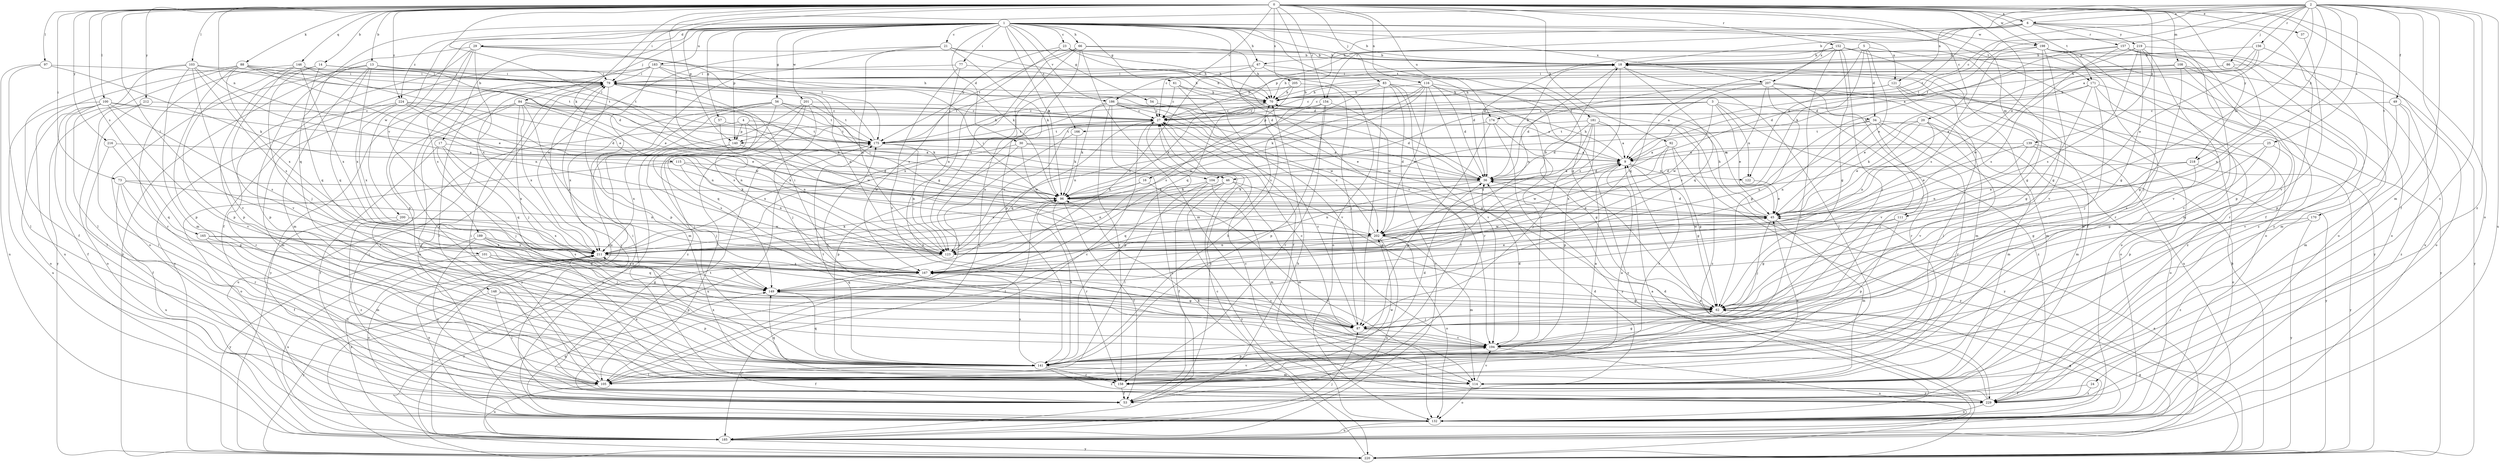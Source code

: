 strict digraph  {
0;
1;
2;
3;
4;
5;
6;
9;
13;
14;
16;
17;
18;
20;
21;
23;
24;
25;
27;
29;
30;
34;
36;
37;
45;
46;
49;
53;
54;
56;
57;
61;
62;
66;
67;
70;
73;
77;
79;
83;
84;
86;
87;
88;
92;
96;
97;
100;
101;
103;
104;
105;
108;
111;
114;
115;
116;
121;
122;
123;
132;
139;
140;
141;
146;
148;
149;
152;
154;
156;
157;
158;
165;
166;
167;
170;
171;
174;
175;
181;
183;
185;
186;
189;
194;
198;
200;
201;
202;
205;
207;
211;
212;
216;
218;
219;
220;
224;
229;
0 -> 6  [label=a];
0 -> 13  [label=b];
0 -> 14  [label=b];
0 -> 16  [label=b];
0 -> 20  [label=c];
0 -> 37  [label=e];
0 -> 45  [label=e];
0 -> 46  [label=f];
0 -> 73  [label=i];
0 -> 83  [label=j];
0 -> 88  [label=k];
0 -> 92  [label=k];
0 -> 96  [label=k];
0 -> 97  [label=l];
0 -> 100  [label=l];
0 -> 101  [label=l];
0 -> 103  [label=l];
0 -> 104  [label=l];
0 -> 108  [label=m];
0 -> 111  [label=m];
0 -> 115  [label=n];
0 -> 116  [label=n];
0 -> 132  [label=o];
0 -> 139  [label=p];
0 -> 140  [label=p];
0 -> 146  [label=q];
0 -> 152  [label=r];
0 -> 154  [label=r];
0 -> 165  [label=s];
0 -> 170  [label=t];
0 -> 171  [label=t];
0 -> 181  [label=u];
0 -> 186  [label=v];
0 -> 198  [label=w];
0 -> 205  [label=x];
0 -> 212  [label=y];
0 -> 216  [label=y];
0 -> 218  [label=y];
0 -> 224  [label=z];
1 -> 17  [label=b];
1 -> 18  [label=b];
1 -> 21  [label=c];
1 -> 23  [label=c];
1 -> 29  [label=d];
1 -> 30  [label=d];
1 -> 54  [label=g];
1 -> 56  [label=g];
1 -> 57  [label=g];
1 -> 61  [label=g];
1 -> 62  [label=g];
1 -> 66  [label=h];
1 -> 67  [label=h];
1 -> 77  [label=i];
1 -> 84  [label=j];
1 -> 96  [label=k];
1 -> 121  [label=n];
1 -> 140  [label=p];
1 -> 148  [label=q];
1 -> 166  [label=s];
1 -> 171  [label=t];
1 -> 174  [label=t];
1 -> 183  [label=u];
1 -> 186  [label=v];
1 -> 189  [label=v];
1 -> 194  [label=v];
1 -> 198  [label=w];
1 -> 200  [label=w];
1 -> 201  [label=w];
1 -> 207  [label=x];
1 -> 224  [label=z];
2 -> 6  [label=a];
2 -> 9  [label=a];
2 -> 24  [label=c];
2 -> 25  [label=c];
2 -> 27  [label=c];
2 -> 45  [label=e];
2 -> 46  [label=f];
2 -> 49  [label=f];
2 -> 53  [label=f];
2 -> 79  [label=i];
2 -> 86  [label=j];
2 -> 104  [label=l];
2 -> 111  [label=m];
2 -> 114  [label=m];
2 -> 121  [label=n];
2 -> 154  [label=r];
2 -> 156  [label=r];
2 -> 185  [label=u];
2 -> 218  [label=y];
2 -> 229  [label=z];
3 -> 34  [label=d];
3 -> 45  [label=e];
3 -> 122  [label=n];
3 -> 140  [label=p];
3 -> 166  [label=s];
3 -> 174  [label=t];
3 -> 202  [label=w];
3 -> 229  [label=z];
4 -> 87  [label=j];
4 -> 140  [label=p];
4 -> 175  [label=t];
4 -> 185  [label=u];
4 -> 202  [label=w];
5 -> 27  [label=c];
5 -> 34  [label=d];
5 -> 45  [label=e];
5 -> 62  [label=g];
5 -> 67  [label=h];
5 -> 96  [label=k];
5 -> 122  [label=n];
6 -> 18  [label=b];
6 -> 53  [label=f];
6 -> 140  [label=p];
6 -> 141  [label=p];
6 -> 157  [label=r];
6 -> 175  [label=t];
6 -> 207  [label=x];
6 -> 219  [label=y];
9 -> 36  [label=d];
9 -> 62  [label=g];
9 -> 70  [label=h];
9 -> 122  [label=n];
9 -> 202  [label=w];
13 -> 70  [label=h];
13 -> 79  [label=i];
13 -> 114  [label=m];
13 -> 132  [label=o];
13 -> 141  [label=p];
13 -> 149  [label=q];
13 -> 175  [label=t];
13 -> 211  [label=x];
14 -> 45  [label=e];
14 -> 79  [label=i];
14 -> 87  [label=j];
14 -> 141  [label=p];
14 -> 149  [label=q];
16 -> 96  [label=k];
16 -> 132  [label=o];
16 -> 211  [label=x];
17 -> 9  [label=a];
17 -> 53  [label=f];
17 -> 87  [label=j];
17 -> 149  [label=q];
17 -> 211  [label=x];
18 -> 79  [label=i];
18 -> 105  [label=l];
18 -> 123  [label=n];
18 -> 132  [label=o];
18 -> 149  [label=q];
18 -> 167  [label=s];
20 -> 45  [label=e];
20 -> 96  [label=k];
20 -> 114  [label=m];
20 -> 123  [label=n];
20 -> 175  [label=t];
20 -> 194  [label=v];
21 -> 18  [label=b];
21 -> 70  [label=h];
21 -> 96  [label=k];
21 -> 123  [label=n];
21 -> 185  [label=u];
21 -> 211  [label=x];
23 -> 18  [label=b];
23 -> 36  [label=d];
23 -> 62  [label=g];
23 -> 70  [label=h];
23 -> 167  [label=s];
24 -> 53  [label=f];
24 -> 229  [label=z];
25 -> 9  [label=a];
25 -> 62  [label=g];
25 -> 141  [label=p];
25 -> 167  [label=s];
27 -> 18  [label=b];
27 -> 141  [label=p];
27 -> 149  [label=q];
27 -> 175  [label=t];
29 -> 18  [label=b];
29 -> 53  [label=f];
29 -> 96  [label=k];
29 -> 141  [label=p];
29 -> 167  [label=s];
29 -> 175  [label=t];
29 -> 211  [label=x];
29 -> 220  [label=y];
30 -> 9  [label=a];
30 -> 36  [label=d];
30 -> 141  [label=p];
30 -> 202  [label=w];
30 -> 211  [label=x];
34 -> 87  [label=j];
34 -> 114  [label=m];
34 -> 123  [label=n];
34 -> 132  [label=o];
34 -> 158  [label=r];
34 -> 175  [label=t];
34 -> 211  [label=x];
36 -> 9  [label=a];
36 -> 18  [label=b];
36 -> 96  [label=k];
36 -> 123  [label=n];
37 -> 194  [label=v];
45 -> 36  [label=d];
45 -> 70  [label=h];
45 -> 79  [label=i];
45 -> 87  [label=j];
45 -> 114  [label=m];
45 -> 202  [label=w];
46 -> 62  [label=g];
46 -> 96  [label=k];
46 -> 114  [label=m];
46 -> 123  [label=n];
46 -> 149  [label=q];
46 -> 220  [label=y];
49 -> 27  [label=c];
49 -> 114  [label=m];
49 -> 194  [label=v];
49 -> 229  [label=z];
53 -> 27  [label=c];
53 -> 36  [label=d];
53 -> 79  [label=i];
53 -> 175  [label=t];
54 -> 27  [label=c];
54 -> 36  [label=d];
56 -> 27  [label=c];
56 -> 96  [label=k];
56 -> 132  [label=o];
56 -> 149  [label=q];
56 -> 175  [label=t];
56 -> 211  [label=x];
56 -> 220  [label=y];
57 -> 123  [label=n];
57 -> 175  [label=t];
61 -> 27  [label=c];
61 -> 53  [label=f];
61 -> 70  [label=h];
61 -> 194  [label=v];
62 -> 87  [label=j];
66 -> 18  [label=b];
66 -> 70  [label=h];
66 -> 114  [label=m];
66 -> 123  [label=n];
66 -> 141  [label=p];
66 -> 175  [label=t];
66 -> 185  [label=u];
67 -> 36  [label=d];
67 -> 79  [label=i];
67 -> 132  [label=o];
67 -> 149  [label=q];
67 -> 167  [label=s];
70 -> 27  [label=c];
70 -> 96  [label=k];
73 -> 62  [label=g];
73 -> 96  [label=k];
73 -> 123  [label=n];
73 -> 158  [label=r];
73 -> 185  [label=u];
77 -> 70  [label=h];
77 -> 79  [label=i];
77 -> 123  [label=n];
77 -> 194  [label=v];
79 -> 70  [label=h];
79 -> 105  [label=l];
79 -> 114  [label=m];
79 -> 132  [label=o];
79 -> 167  [label=s];
79 -> 220  [label=y];
83 -> 45  [label=e];
83 -> 53  [label=f];
83 -> 70  [label=h];
83 -> 87  [label=j];
83 -> 167  [label=s];
83 -> 175  [label=t];
83 -> 185  [label=u];
83 -> 194  [label=v];
84 -> 27  [label=c];
84 -> 87  [label=j];
84 -> 96  [label=k];
84 -> 105  [label=l];
84 -> 123  [label=n];
84 -> 158  [label=r];
84 -> 167  [label=s];
84 -> 211  [label=x];
86 -> 70  [label=h];
86 -> 79  [label=i];
86 -> 123  [label=n];
86 -> 132  [label=o];
87 -> 27  [label=c];
87 -> 167  [label=s];
87 -> 194  [label=v];
88 -> 36  [label=d];
88 -> 45  [label=e];
88 -> 79  [label=i];
88 -> 141  [label=p];
88 -> 175  [label=t];
88 -> 185  [label=u];
88 -> 211  [label=x];
88 -> 220  [label=y];
92 -> 9  [label=a];
92 -> 62  [label=g];
92 -> 158  [label=r];
92 -> 211  [label=x];
92 -> 220  [label=y];
96 -> 45  [label=e];
96 -> 53  [label=f];
96 -> 79  [label=i];
96 -> 105  [label=l];
96 -> 158  [label=r];
97 -> 79  [label=i];
97 -> 96  [label=k];
97 -> 105  [label=l];
97 -> 185  [label=u];
100 -> 27  [label=c];
100 -> 36  [label=d];
100 -> 53  [label=f];
100 -> 105  [label=l];
100 -> 132  [label=o];
100 -> 167  [label=s];
100 -> 185  [label=u];
100 -> 194  [label=v];
101 -> 62  [label=g];
101 -> 141  [label=p];
101 -> 149  [label=q];
101 -> 167  [label=s];
101 -> 185  [label=u];
103 -> 53  [label=f];
103 -> 79  [label=i];
103 -> 105  [label=l];
103 -> 114  [label=m];
103 -> 123  [label=n];
103 -> 167  [label=s];
103 -> 175  [label=t];
103 -> 194  [label=v];
104 -> 53  [label=f];
104 -> 96  [label=k];
104 -> 105  [label=l];
104 -> 114  [label=m];
105 -> 9  [label=a];
105 -> 27  [label=c];
105 -> 45  [label=e];
105 -> 79  [label=i];
105 -> 185  [label=u];
105 -> 194  [label=v];
108 -> 36  [label=d];
108 -> 62  [label=g];
108 -> 79  [label=i];
108 -> 114  [label=m];
108 -> 194  [label=v];
108 -> 202  [label=w];
108 -> 220  [label=y];
111 -> 62  [label=g];
111 -> 141  [label=p];
111 -> 202  [label=w];
114 -> 132  [label=o];
114 -> 194  [label=v];
115 -> 36  [label=d];
115 -> 96  [label=k];
115 -> 123  [label=n];
115 -> 132  [label=o];
116 -> 27  [label=c];
116 -> 36  [label=d];
116 -> 70  [label=h];
116 -> 96  [label=k];
116 -> 158  [label=r];
116 -> 194  [label=v];
116 -> 202  [label=w];
116 -> 211  [label=x];
116 -> 220  [label=y];
121 -> 27  [label=c];
121 -> 70  [label=h];
121 -> 105  [label=l];
121 -> 114  [label=m];
121 -> 132  [label=o];
122 -> 45  [label=e];
123 -> 27  [label=c];
123 -> 220  [label=y];
132 -> 9  [label=a];
132 -> 62  [label=g];
132 -> 70  [label=h];
132 -> 79  [label=i];
132 -> 149  [label=q];
132 -> 185  [label=u];
132 -> 211  [label=x];
139 -> 9  [label=a];
139 -> 45  [label=e];
139 -> 123  [label=n];
139 -> 132  [label=o];
139 -> 220  [label=y];
140 -> 87  [label=j];
140 -> 167  [label=s];
140 -> 202  [label=w];
140 -> 211  [label=x];
141 -> 9  [label=a];
141 -> 36  [label=d];
141 -> 53  [label=f];
141 -> 70  [label=h];
141 -> 96  [label=k];
141 -> 105  [label=l];
141 -> 114  [label=m];
141 -> 149  [label=q];
141 -> 158  [label=r];
141 -> 167  [label=s];
141 -> 175  [label=t];
141 -> 211  [label=x];
141 -> 229  [label=z];
146 -> 45  [label=e];
146 -> 79  [label=i];
146 -> 141  [label=p];
146 -> 158  [label=r];
146 -> 194  [label=v];
146 -> 211  [label=x];
148 -> 62  [label=g];
148 -> 105  [label=l];
148 -> 141  [label=p];
148 -> 220  [label=y];
149 -> 62  [label=g];
152 -> 18  [label=b];
152 -> 36  [label=d];
152 -> 53  [label=f];
152 -> 62  [label=g];
152 -> 87  [label=j];
152 -> 105  [label=l];
152 -> 132  [label=o];
152 -> 149  [label=q];
152 -> 220  [label=y];
154 -> 27  [label=c];
154 -> 123  [label=n];
154 -> 141  [label=p];
154 -> 158  [label=r];
154 -> 202  [label=w];
156 -> 9  [label=a];
156 -> 18  [label=b];
156 -> 45  [label=e];
156 -> 70  [label=h];
156 -> 141  [label=p];
157 -> 18  [label=b];
157 -> 96  [label=k];
157 -> 132  [label=o];
157 -> 158  [label=r];
157 -> 167  [label=s];
157 -> 229  [label=z];
158 -> 53  [label=f];
158 -> 79  [label=i];
158 -> 149  [label=q];
158 -> 202  [label=w];
158 -> 211  [label=x];
158 -> 229  [label=z];
165 -> 114  [label=m];
165 -> 149  [label=q];
165 -> 211  [label=x];
165 -> 229  [label=z];
166 -> 96  [label=k];
166 -> 123  [label=n];
167 -> 45  [label=e];
167 -> 79  [label=i];
167 -> 149  [label=q];
170 -> 202  [label=w];
170 -> 220  [label=y];
170 -> 229  [label=z];
171 -> 45  [label=e];
171 -> 62  [label=g];
171 -> 70  [label=h];
171 -> 87  [label=j];
171 -> 220  [label=y];
171 -> 229  [label=z];
174 -> 62  [label=g];
174 -> 141  [label=p];
174 -> 175  [label=t];
174 -> 220  [label=y];
175 -> 9  [label=a];
175 -> 70  [label=h];
175 -> 79  [label=i];
175 -> 123  [label=n];
175 -> 185  [label=u];
181 -> 9  [label=a];
181 -> 36  [label=d];
181 -> 87  [label=j];
181 -> 141  [label=p];
181 -> 175  [label=t];
181 -> 211  [label=x];
181 -> 220  [label=y];
181 -> 229  [label=z];
183 -> 36  [label=d];
183 -> 70  [label=h];
183 -> 79  [label=i];
183 -> 123  [label=n];
183 -> 141  [label=p];
183 -> 158  [label=r];
183 -> 220  [label=y];
185 -> 9  [label=a];
185 -> 45  [label=e];
185 -> 62  [label=g];
185 -> 87  [label=j];
185 -> 211  [label=x];
185 -> 220  [label=y];
186 -> 9  [label=a];
186 -> 27  [label=c];
186 -> 45  [label=e];
186 -> 62  [label=g];
186 -> 96  [label=k];
186 -> 105  [label=l];
186 -> 158  [label=r];
186 -> 185  [label=u];
186 -> 202  [label=w];
189 -> 87  [label=j];
189 -> 123  [label=n];
189 -> 167  [label=s];
189 -> 211  [label=x];
189 -> 220  [label=y];
189 -> 229  [label=z];
194 -> 27  [label=c];
194 -> 36  [label=d];
194 -> 62  [label=g];
194 -> 141  [label=p];
194 -> 175  [label=t];
194 -> 185  [label=u];
198 -> 18  [label=b];
198 -> 62  [label=g];
198 -> 114  [label=m];
198 -> 132  [label=o];
198 -> 158  [label=r];
198 -> 167  [label=s];
198 -> 194  [label=v];
198 -> 229  [label=z];
200 -> 53  [label=f];
200 -> 202  [label=w];
200 -> 211  [label=x];
200 -> 229  [label=z];
201 -> 27  [label=c];
201 -> 87  [label=j];
201 -> 105  [label=l];
201 -> 175  [label=t];
201 -> 220  [label=y];
201 -> 229  [label=z];
202 -> 18  [label=b];
202 -> 27  [label=c];
202 -> 114  [label=m];
202 -> 123  [label=n];
202 -> 132  [label=o];
202 -> 185  [label=u];
202 -> 211  [label=x];
205 -> 70  [label=h];
205 -> 87  [label=j];
205 -> 167  [label=s];
205 -> 211  [label=x];
207 -> 9  [label=a];
207 -> 36  [label=d];
207 -> 62  [label=g];
207 -> 70  [label=h];
207 -> 114  [label=m];
207 -> 158  [label=r];
207 -> 167  [label=s];
207 -> 185  [label=u];
207 -> 194  [label=v];
211 -> 96  [label=k];
211 -> 132  [label=o];
211 -> 167  [label=s];
212 -> 27  [label=c];
212 -> 105  [label=l];
212 -> 132  [label=o];
216 -> 9  [label=a];
216 -> 53  [label=f];
216 -> 149  [label=q];
218 -> 36  [label=d];
218 -> 45  [label=e];
218 -> 62  [label=g];
218 -> 220  [label=y];
219 -> 18  [label=b];
219 -> 45  [label=e];
219 -> 62  [label=g];
219 -> 87  [label=j];
219 -> 167  [label=s];
219 -> 185  [label=u];
219 -> 194  [label=v];
220 -> 18  [label=b];
220 -> 27  [label=c];
224 -> 27  [label=c];
224 -> 45  [label=e];
224 -> 114  [label=m];
224 -> 123  [label=n];
224 -> 158  [label=r];
224 -> 202  [label=w];
224 -> 211  [label=x];
229 -> 27  [label=c];
229 -> 36  [label=d];
229 -> 96  [label=k];
229 -> 132  [label=o];
}
